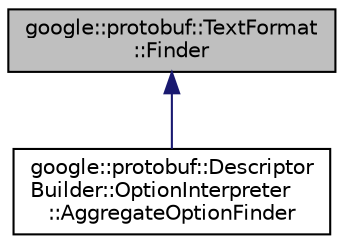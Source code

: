 digraph "google::protobuf::TextFormat::Finder"
{
 // LATEX_PDF_SIZE
  edge [fontname="Helvetica",fontsize="10",labelfontname="Helvetica",labelfontsize="10"];
  node [fontname="Helvetica",fontsize="10",shape=record];
  Node1 [label="google::protobuf::TextFormat\l::Finder",height=0.2,width=0.4,color="black", fillcolor="grey75", style="filled", fontcolor="black",tooltip=" "];
  Node1 -> Node2 [dir="back",color="midnightblue",fontsize="10",style="solid",fontname="Helvetica"];
  Node2 [label="google::protobuf::Descriptor\lBuilder::OptionInterpreter\l::AggregateOptionFinder",height=0.2,width=0.4,color="black", fillcolor="white", style="filled",URL="$classgoogle_1_1protobuf_1_1DescriptorBuilder_1_1OptionInterpreter_1_1AggregateOptionFinder.html",tooltip=" "];
}
